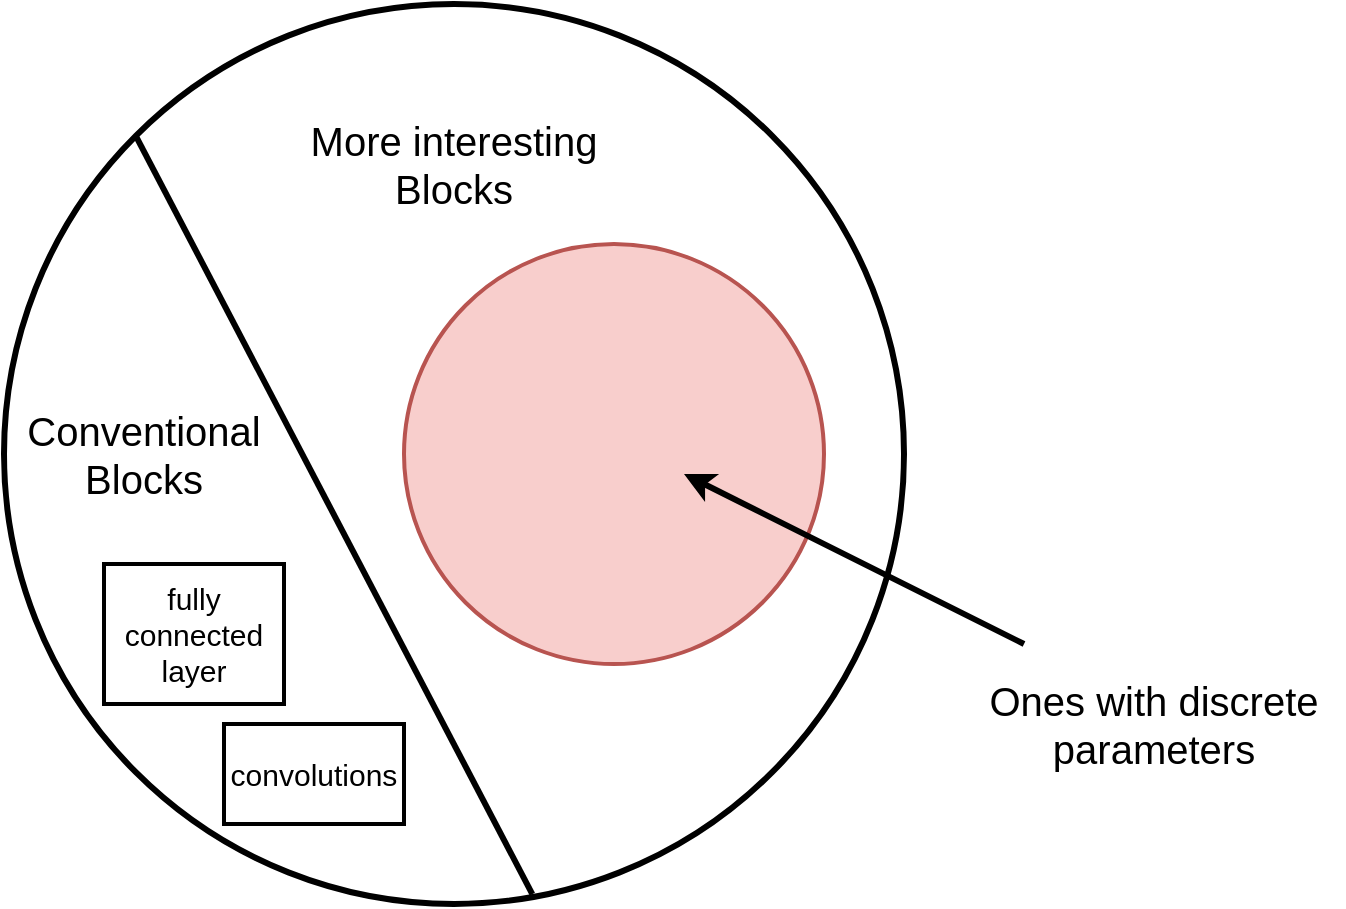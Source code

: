<mxfile version="13.0.3" type="device"><diagram id="Y55MJg-efc7FoEes6kE3" name="Page-1"><mxGraphModel dx="1552" dy="894" grid="1" gridSize="10" guides="1" tooltips="1" connect="1" arrows="1" fold="1" page="1" pageScale="1" pageWidth="1600" pageHeight="900" math="0" shadow="0"><root><mxCell id="0"/><mxCell id="1" parent="0"/><mxCell id="gwL97ibChSqnyFnQpI6k-1" value="" style="ellipse;whiteSpace=wrap;html=1;aspect=fixed;strokeWidth=3;" vertex="1" parent="1"><mxGeometry x="350" y="90" width="450" height="450" as="geometry"/></mxCell><mxCell id="gwL97ibChSqnyFnQpI6k-2" value="Conventional Blocks" style="text;html=1;strokeColor=none;fillColor=none;align=center;verticalAlign=middle;whiteSpace=wrap;rounded=0;fontSize=20;" vertex="1" parent="1"><mxGeometry x="400" y="305" width="40" height="20" as="geometry"/></mxCell><mxCell id="gwL97ibChSqnyFnQpI6k-3" value="" style="endArrow=none;html=1;entryX=0;entryY=0;entryDx=0;entryDy=0;exitX=0.587;exitY=0.989;exitDx=0;exitDy=0;exitPerimeter=0;strokeWidth=3;" edge="1" parent="1" source="gwL97ibChSqnyFnQpI6k-1" target="gwL97ibChSqnyFnQpI6k-1"><mxGeometry width="50" height="50" relative="1" as="geometry"><mxPoint x="760" y="480" as="sourcePoint"/><mxPoint x="810" y="430" as="targetPoint"/></mxGeometry></mxCell><mxCell id="gwL97ibChSqnyFnQpI6k-4" value="fully connected&lt;br&gt;layer" style="text;html=1;align=center;verticalAlign=middle;whiteSpace=wrap;rounded=0;fontSize=15;strokeColor=#000000;strokeWidth=2;" vertex="1" parent="1"><mxGeometry x="400" y="370" width="90" height="70" as="geometry"/></mxCell><mxCell id="gwL97ibChSqnyFnQpI6k-5" value="convolutions" style="text;html=1;align=center;verticalAlign=middle;whiteSpace=wrap;rounded=0;fontSize=15;strokeColor=#000000;strokeWidth=2;" vertex="1" parent="1"><mxGeometry x="460" y="450" width="90" height="50" as="geometry"/></mxCell><mxCell id="gwL97ibChSqnyFnQpI6k-6" value="More interesting Blocks" style="text;html=1;strokeColor=none;fillColor=none;align=center;verticalAlign=middle;whiteSpace=wrap;rounded=0;fontSize=20;" vertex="1" parent="1"><mxGeometry x="480" y="130" width="190" height="80" as="geometry"/></mxCell><mxCell id="gwL97ibChSqnyFnQpI6k-8" value="" style="ellipse;whiteSpace=wrap;html=1;aspect=fixed;fontSize=15;fillColor=#f8cecc;strokeColor=#b85450;strokeWidth=2;" vertex="1" parent="1"><mxGeometry x="550" y="210" width="210" height="210" as="geometry"/></mxCell><mxCell id="gwL97ibChSqnyFnQpI6k-9" value="" style="endArrow=classic;html=1;fontSize=15;strokeWidth=3;" edge="1" parent="1"><mxGeometry width="50" height="50" relative="1" as="geometry"><mxPoint x="860" y="410" as="sourcePoint"/><mxPoint x="690" y="325" as="targetPoint"/></mxGeometry></mxCell><mxCell id="gwL97ibChSqnyFnQpI6k-10" value="Ones with discrete parameters" style="text;html=1;strokeColor=none;fillColor=none;align=center;verticalAlign=middle;whiteSpace=wrap;rounded=0;fontSize=20;" vertex="1" parent="1"><mxGeometry x="830" y="410" width="190" height="80" as="geometry"/></mxCell></root></mxGraphModel></diagram></mxfile>